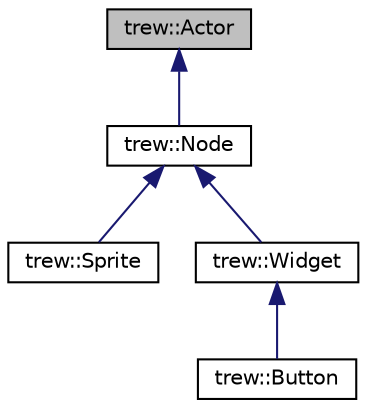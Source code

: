 digraph "trew::Actor"
{
 // LATEX_PDF_SIZE
  edge [fontname="Helvetica",fontsize="10",labelfontname="Helvetica",labelfontsize="10"];
  node [fontname="Helvetica",fontsize="10",shape=record];
  Node1 [label="trew::Actor",height=0.2,width=0.4,color="black", fillcolor="grey75", style="filled", fontcolor="black",tooltip=" "];
  Node1 -> Node2 [dir="back",color="midnightblue",fontsize="10",style="solid"];
  Node2 [label="trew::Node",height=0.2,width=0.4,color="black", fillcolor="white", style="filled",URL="$classtrew_1_1_node.html",tooltip=" "];
  Node2 -> Node3 [dir="back",color="midnightblue",fontsize="10",style="solid"];
  Node3 [label="trew::Sprite",height=0.2,width=0.4,color="black", fillcolor="white", style="filled",URL="$classtrew_1_1_sprite.html",tooltip=" "];
  Node2 -> Node4 [dir="back",color="midnightblue",fontsize="10",style="solid"];
  Node4 [label="trew::Widget",height=0.2,width=0.4,color="black", fillcolor="white", style="filled",URL="$classtrew_1_1_widget.html",tooltip=" "];
  Node4 -> Node5 [dir="back",color="midnightblue",fontsize="10",style="solid"];
  Node5 [label="trew::Button",height=0.2,width=0.4,color="black", fillcolor="white", style="filled",URL="$classtrew_1_1_button.html",tooltip=" "];
}
